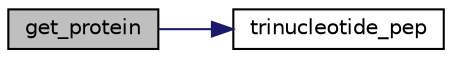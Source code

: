 digraph "get_protein"
{
 // LATEX_PDF_SIZE
  edge [fontname="Helvetica",fontsize="10",labelfontname="Helvetica",labelfontsize="10"];
  node [fontname="Helvetica",fontsize="10",shape=record];
  rankdir="LR";
  Node1 [label="get_protein",height=0.2,width=0.4,color="black", fillcolor="grey75", style="filled", fontcolor="black",tooltip=" "];
  Node1 -> Node2 [color="midnightblue",fontsize="10",style="solid",fontname="Helvetica"];
  Node2 [label="trinucleotide_pep",height=0.2,width=0.4,color="black", fillcolor="white", style="filled",URL="$util__lib_8c.html#a9f526cfd3ce7777d8144aed9ecc53b8d",tooltip=" "];
}
